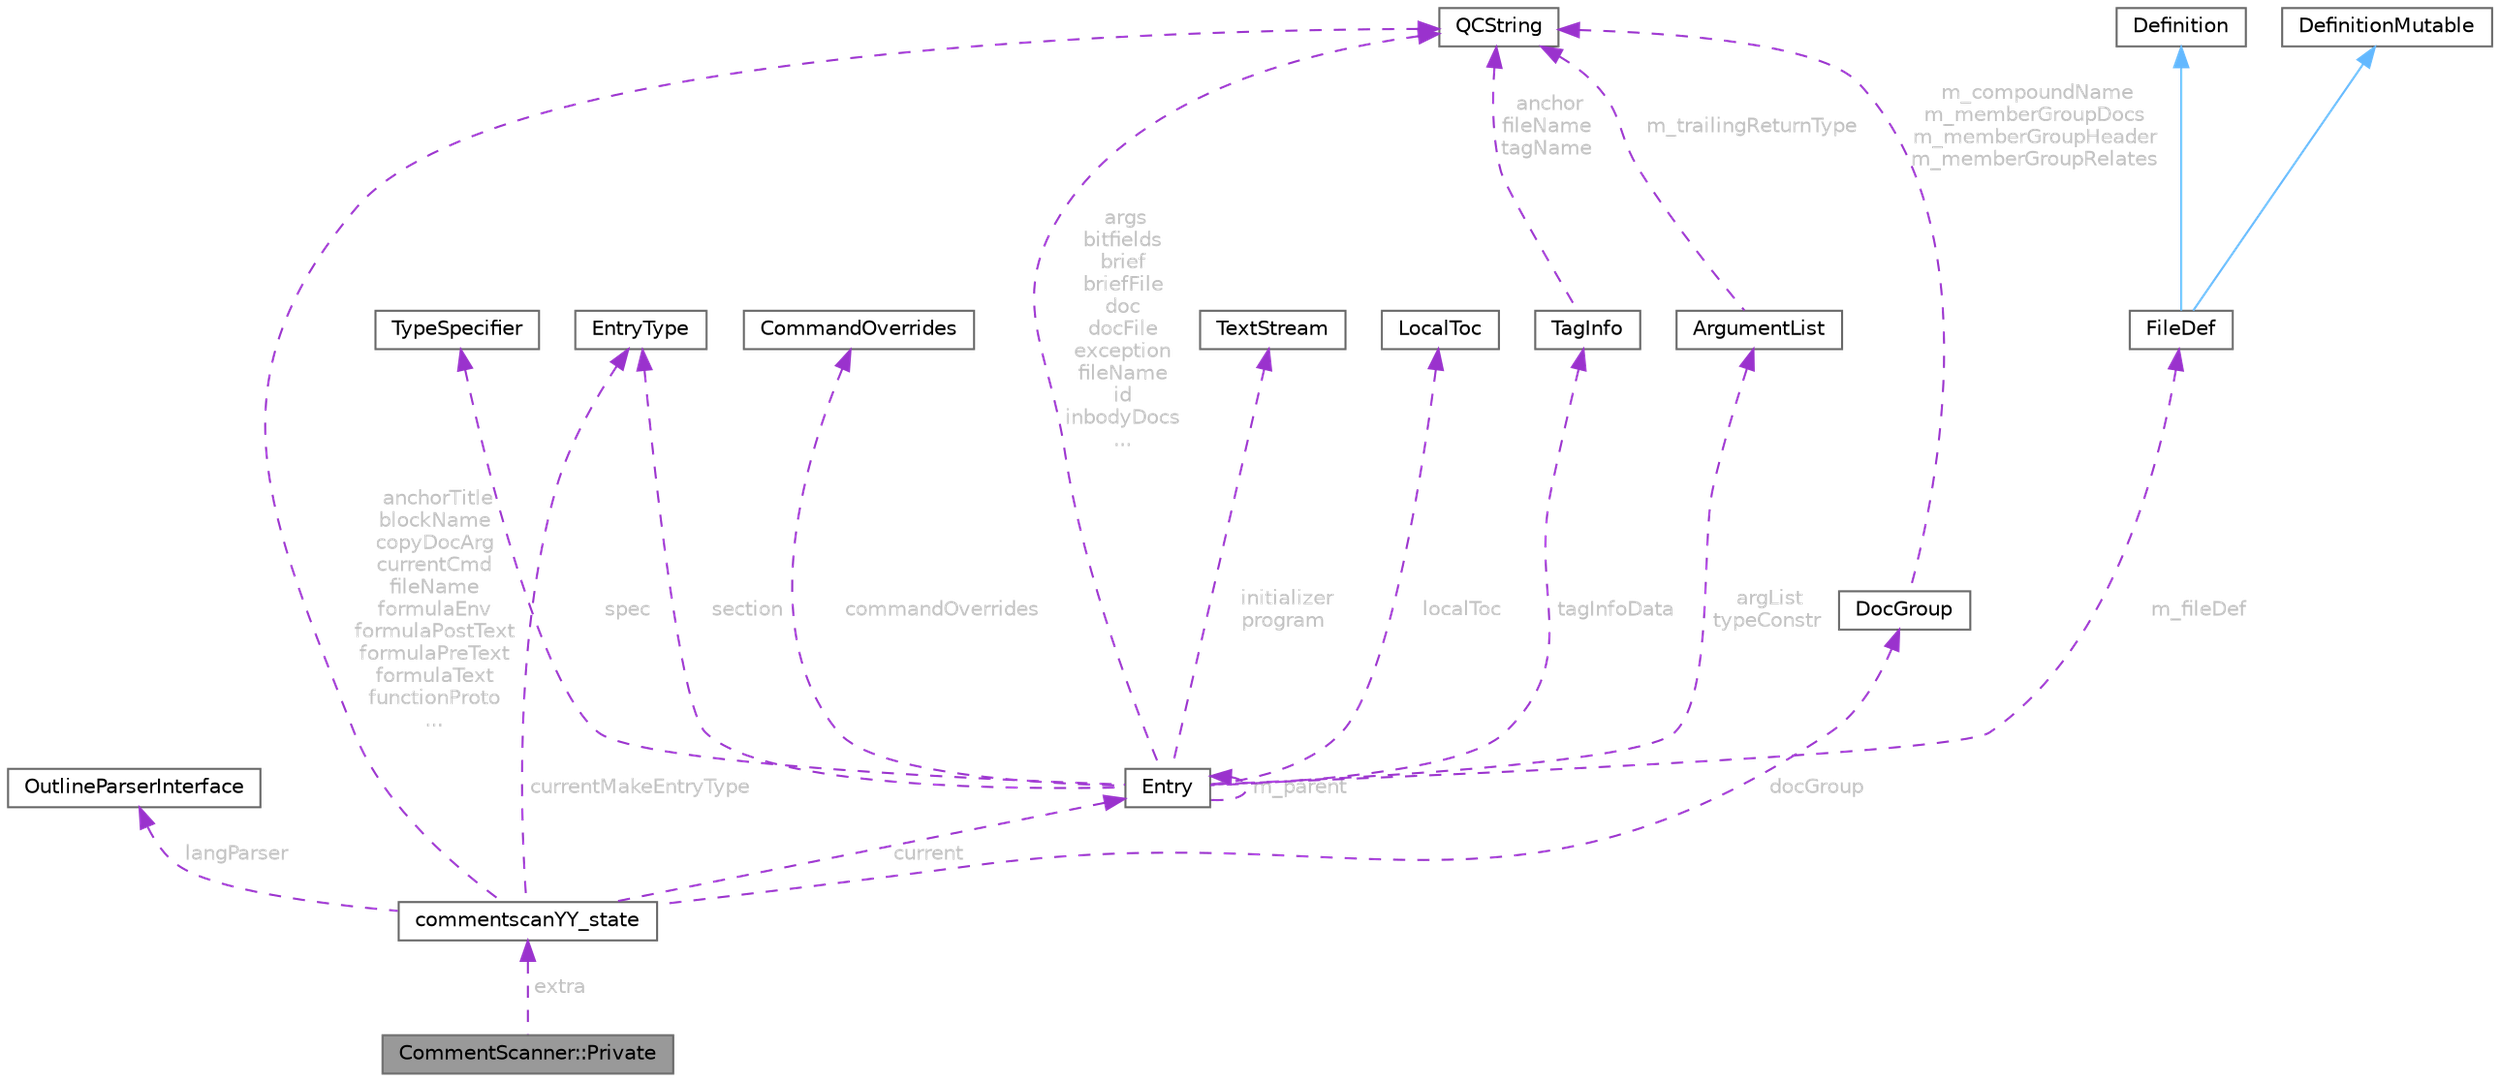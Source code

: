 digraph "CommentScanner::Private"
{
 // INTERACTIVE_SVG=YES
 // LATEX_PDF_SIZE
  bgcolor="transparent";
  edge [fontname=Helvetica,fontsize=10,labelfontname=Helvetica,labelfontsize=10];
  node [fontname=Helvetica,fontsize=10,shape=box,height=0.2,width=0.4];
  Node1 [id="Node000001",label="CommentScanner::Private",height=0.2,width=0.4,color="gray40", fillcolor="grey60", style="filled", fontcolor="black",tooltip=" "];
  Node2 -> Node1 [id="edge1_Node000001_Node000002",dir="back",color="darkorchid3",style="dashed",tooltip=" ",label=" extra",fontcolor="grey" ];
  Node2 [id="Node000002",label="commentscanYY_state",height=0.2,width=0.4,color="gray40", fillcolor="white", style="filled",URL="$d4/de8/structcommentscan_y_y__state.html",tooltip=" "];
  Node3 -> Node2 [id="edge2_Node000002_Node000003",dir="back",color="darkorchid3",style="dashed",tooltip=" ",label=" langParser",fontcolor="grey" ];
  Node3 [id="Node000003",label="OutlineParserInterface",height=0.2,width=0.4,color="gray40", fillcolor="white", style="filled",URL="$d5/d79/class_outline_parser_interface.html",tooltip="Abstract interface for outline parsers."];
  Node4 -> Node2 [id="edge3_Node000002_Node000004",dir="back",color="darkorchid3",style="dashed",tooltip=" ",label=" anchorTitle\nblockName\ncopyDocArg\ncurrentCmd\nfileName\nformulaEnv\nformulaPostText\nformulaPreText\nformulaText\nfunctionProto\n...",fontcolor="grey" ];
  Node4 [id="Node000004",label="QCString",height=0.2,width=0.4,color="gray40", fillcolor="white", style="filled",URL="$d9/d45/class_q_c_string.html",tooltip="This is an alternative implementation of QCString."];
  Node5 -> Node2 [id="edge4_Node000002_Node000005",dir="back",color="darkorchid3",style="dashed",tooltip=" ",label=" currentMakeEntryType",fontcolor="grey" ];
  Node5 [id="Node000005",label="EntryType",height=0.2,width=0.4,color="gray40", fillcolor="white", style="filled",URL="$d0/d32/class_entry_type.html",tooltip="Wrapper class for the Entry type."];
  Node6 -> Node2 [id="edge5_Node000002_Node000006",dir="back",color="darkorchid3",style="dashed",tooltip=" ",label=" current",fontcolor="grey" ];
  Node6 [id="Node000006",label="Entry",height=0.2,width=0.4,color="gray40", fillcolor="white", style="filled",URL="$d4/dd7/class_entry.html",tooltip="Represents an unstructured piece of information, about an entity found in the sources."];
  Node5 -> Node6 [id="edge6_Node000006_Node000005",dir="back",color="darkorchid3",style="dashed",tooltip=" ",label=" section",fontcolor="grey" ];
  Node4 -> Node6 [id="edge7_Node000006_Node000004",dir="back",color="darkorchid3",style="dashed",tooltip=" ",label=" args\nbitfields\nbrief\nbriefFile\ndoc\ndocFile\nexception\nfileName\nid\ninbodyDocs\n...",fontcolor="grey" ];
  Node7 -> Node6 [id="edge8_Node000006_Node000007",dir="back",color="darkorchid3",style="dashed",tooltip=" ",label=" tagInfoData",fontcolor="grey" ];
  Node7 [id="Node000007",label="TagInfo",height=0.2,width=0.4,color="gray40", fillcolor="white", style="filled",URL="$d3/dc3/struct_tag_info.html",tooltip="This struct is used to capture the tag file information for an Entry."];
  Node4 -> Node7 [id="edge9_Node000007_Node000004",dir="back",color="darkorchid3",style="dashed",tooltip=" ",label=" anchor\nfileName\ntagName",fontcolor="grey" ];
  Node8 -> Node6 [id="edge10_Node000006_Node000008",dir="back",color="darkorchid3",style="dashed",tooltip=" ",label=" spec",fontcolor="grey" ];
  Node8 [id="Node000008",label="TypeSpecifier",height=0.2,width=0.4,color="gray40", fillcolor="white", style="filled",URL="$d7/dc8/class_type_specifier.html",tooltip="Wrapper class for a number of boolean properties."];
  Node9 -> Node6 [id="edge11_Node000006_Node000009",dir="back",color="darkorchid3",style="dashed",tooltip=" ",label=" commandOverrides",fontcolor="grey" ];
  Node9 [id="Node000009",label="CommandOverrides",height=0.2,width=0.4,color="gray40", fillcolor="white", style="filled",URL="$d7/d80/class_command_overrides.html",tooltip=" "];
  Node10 -> Node6 [id="edge12_Node000006_Node000010",dir="back",color="darkorchid3",style="dashed",tooltip=" ",label=" argList\ntypeConstr",fontcolor="grey" ];
  Node10 [id="Node000010",label="ArgumentList",height=0.2,width=0.4,color="gray40", fillcolor="white", style="filled",URL="$d7/df8/class_argument_list.html",tooltip="This class represents an function or template argument list."];
  Node4 -> Node10 [id="edge13_Node000010_Node000004",dir="back",color="darkorchid3",style="dashed",tooltip=" ",label=" m_trailingReturnType",fontcolor="grey" ];
  Node11 -> Node6 [id="edge14_Node000006_Node000011",dir="back",color="darkorchid3",style="dashed",tooltip=" ",label=" initializer\nprogram",fontcolor="grey" ];
  Node11 [id="Node000011",label="TextStream",height=0.2,width=0.4,color="gray40", fillcolor="white", style="filled",URL="$d3/d30/class_text_stream.html",tooltip="Text streaming class that buffers data."];
  Node12 -> Node6 [id="edge15_Node000006_Node000012",dir="back",color="darkorchid3",style="dashed",tooltip=" ",label=" localToc",fontcolor="grey" ];
  Node12 [id="Node000012",label="LocalToc",height=0.2,width=0.4,color="gray40", fillcolor="white", style="filled",URL="$da/d1d/class_local_toc.html",tooltip=" "];
  Node6 -> Node6 [id="edge16_Node000006_Node000006",dir="back",color="darkorchid3",style="dashed",tooltip=" ",label=" m_parent",fontcolor="grey" ];
  Node13 -> Node6 [id="edge17_Node000006_Node000013",dir="back",color="darkorchid3",style="dashed",tooltip=" ",label=" m_fileDef",fontcolor="grey" ];
  Node13 [id="Node000013",label="FileDef",height=0.2,width=0.4,color="gray40", fillcolor="white", style="filled",URL="$de/db0/class_file_def.html",tooltip="A model of a file symbol."];
  Node14 -> Node13 [id="edge18_Node000013_Node000014",dir="back",color="steelblue1",style="solid",tooltip=" "];
  Node14 [id="Node000014",label="DefinitionMutable",height=0.2,width=0.4,color="gray40", fillcolor="white", style="filled",URL="$d0/d46/class_definition_mutable.html",tooltip=" "];
  Node15 -> Node13 [id="edge19_Node000013_Node000015",dir="back",color="steelblue1",style="solid",tooltip=" "];
  Node15 [id="Node000015",label="Definition",height=0.2,width=0.4,color="gray40", fillcolor="white", style="filled",URL="$d5/dcc/class_definition.html",tooltip="The common base class of all entity definitions found in the sources."];
  Node16 -> Node2 [id="edge20_Node000002_Node000016",dir="back",color="darkorchid3",style="dashed",tooltip=" ",label=" docGroup",fontcolor="grey" ];
  Node16 [id="Node000016",label="DocGroup",height=0.2,width=0.4,color="gray40", fillcolor="white", style="filled",URL="$d1/d05/class_doc_group.html",tooltip=" "];
  Node4 -> Node16 [id="edge21_Node000016_Node000004",dir="back",color="darkorchid3",style="dashed",tooltip=" ",label=" m_compoundName\nm_memberGroupDocs\nm_memberGroupHeader\nm_memberGroupRelates",fontcolor="grey" ];
}
